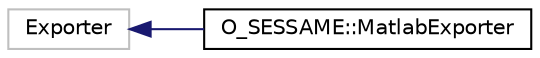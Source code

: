 digraph "Graphical Class Hierarchy"
{
 // LATEX_PDF_SIZE
  edge [fontname="Helvetica",fontsize="10",labelfontname="Helvetica",labelfontsize="10"];
  node [fontname="Helvetica",fontsize="10",shape=record];
  rankdir="LR";
  Node32 [label="Exporter",height=0.2,width=0.4,color="grey75", fillcolor="white", style="filled",tooltip=" "];
  Node32 -> Node0 [dir="back",color="midnightblue",fontsize="10",style="solid",fontname="Helvetica"];
  Node0 [label="O_SESSAME::MatlabExporter",height=0.2,width=0.4,color="black", fillcolor="white", style="filled",URL="$classO__SESSAME_1_1MatlabExporter.html",tooltip="Class for exporting data to MatLab."];
}
